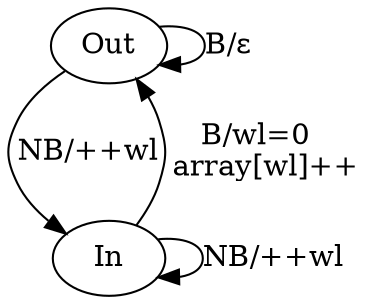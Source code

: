 digraph Histograma{
    Out->In[label="NB/++wl"];
    Out->Out[label="B/ε"];
    In->Out[label="B/wl=0 \n array[wl]++"];
    In->In[label="NB/++wl"];
}